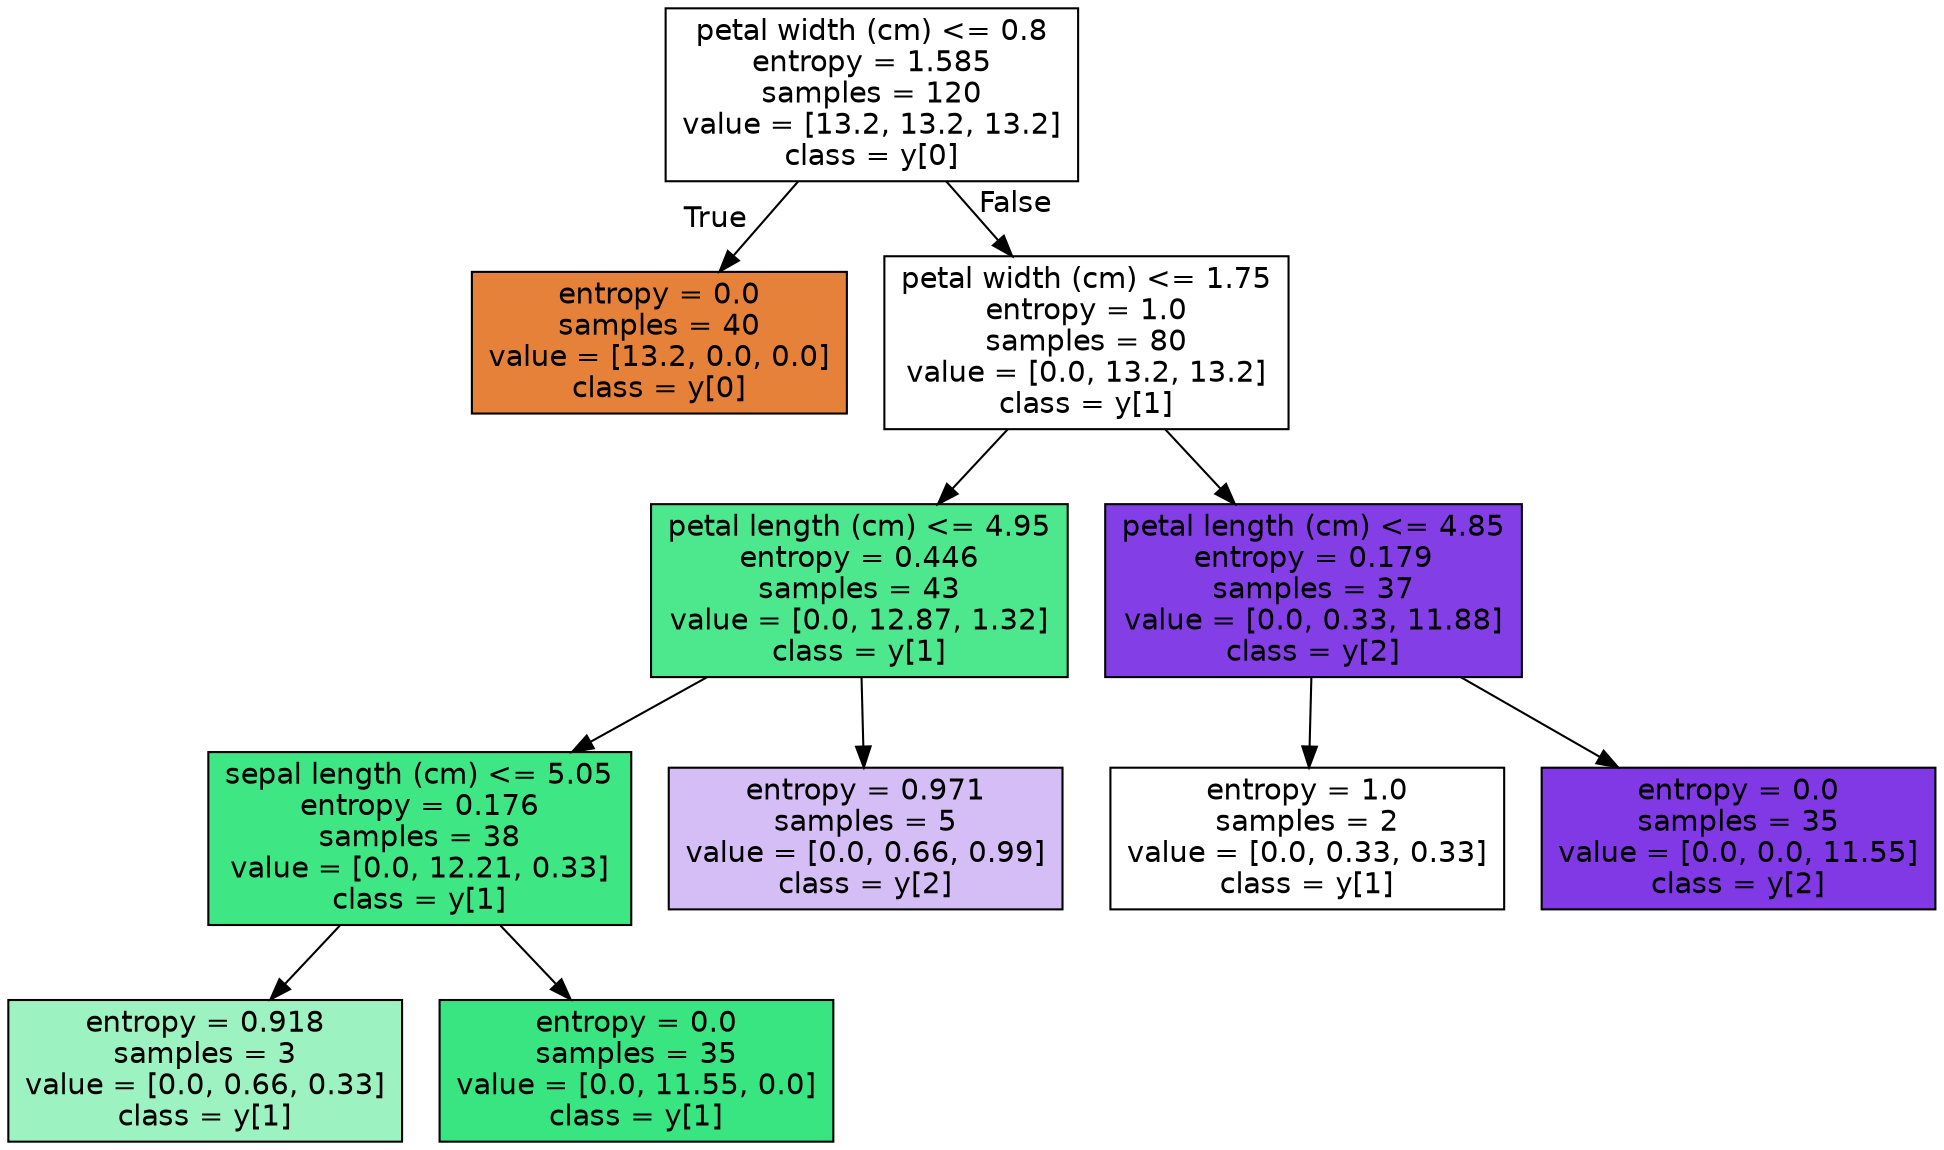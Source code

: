 digraph Tree {
node [shape=box, style="filled", color="black", fontname="helvetica"] ;
edge [fontname="helvetica"] ;
0 [label="petal width (cm) <= 0.8\nentropy = 1.585\nsamples = 120\nvalue = [13.2, 13.2, 13.2]\nclass = y[0]", fillcolor="#ffffff"] ;
1 [label="entropy = 0.0\nsamples = 40\nvalue = [13.2, 0.0, 0.0]\nclass = y[0]", fillcolor="#e58139"] ;
0 -> 1 [labeldistance=2.5, labelangle=45, headlabel="True"] ;
2 [label="petal width (cm) <= 1.75\nentropy = 1.0\nsamples = 80\nvalue = [0.0, 13.2, 13.2]\nclass = y[1]", fillcolor="#ffffff"] ;
0 -> 2 [labeldistance=2.5, labelangle=-45, headlabel="False"] ;
3 [label="petal length (cm) <= 4.95\nentropy = 0.446\nsamples = 43\nvalue = [0.0, 12.87, 1.32]\nclass = y[1]", fillcolor="#4de88e"] ;
2 -> 3 ;
4 [label="sepal length (cm) <= 5.05\nentropy = 0.176\nsamples = 38\nvalue = [0.0, 12.21, 0.33]\nclass = y[1]", fillcolor="#3ee684"] ;
3 -> 4 ;
5 [label="entropy = 0.918\nsamples = 3\nvalue = [0.0, 0.66, 0.33]\nclass = y[1]", fillcolor="#9cf2c0"] ;
4 -> 5 ;
6 [label="entropy = 0.0\nsamples = 35\nvalue = [0.0, 11.55, 0.0]\nclass = y[1]", fillcolor="#39e581"] ;
4 -> 6 ;
7 [label="entropy = 0.971\nsamples = 5\nvalue = [0.0, 0.66, 0.99]\nclass = y[2]", fillcolor="#d5bdf6"] ;
3 -> 7 ;
8 [label="petal length (cm) <= 4.85\nentropy = 0.179\nsamples = 37\nvalue = [0.0, 0.33, 11.88]\nclass = y[2]", fillcolor="#843ee6"] ;
2 -> 8 ;
9 [label="entropy = 1.0\nsamples = 2\nvalue = [0.0, 0.33, 0.33]\nclass = y[1]", fillcolor="#ffffff"] ;
8 -> 9 ;
10 [label="entropy = 0.0\nsamples = 35\nvalue = [0.0, 0.0, 11.55]\nclass = y[2]", fillcolor="#8139e5"] ;
8 -> 10 ;
}
